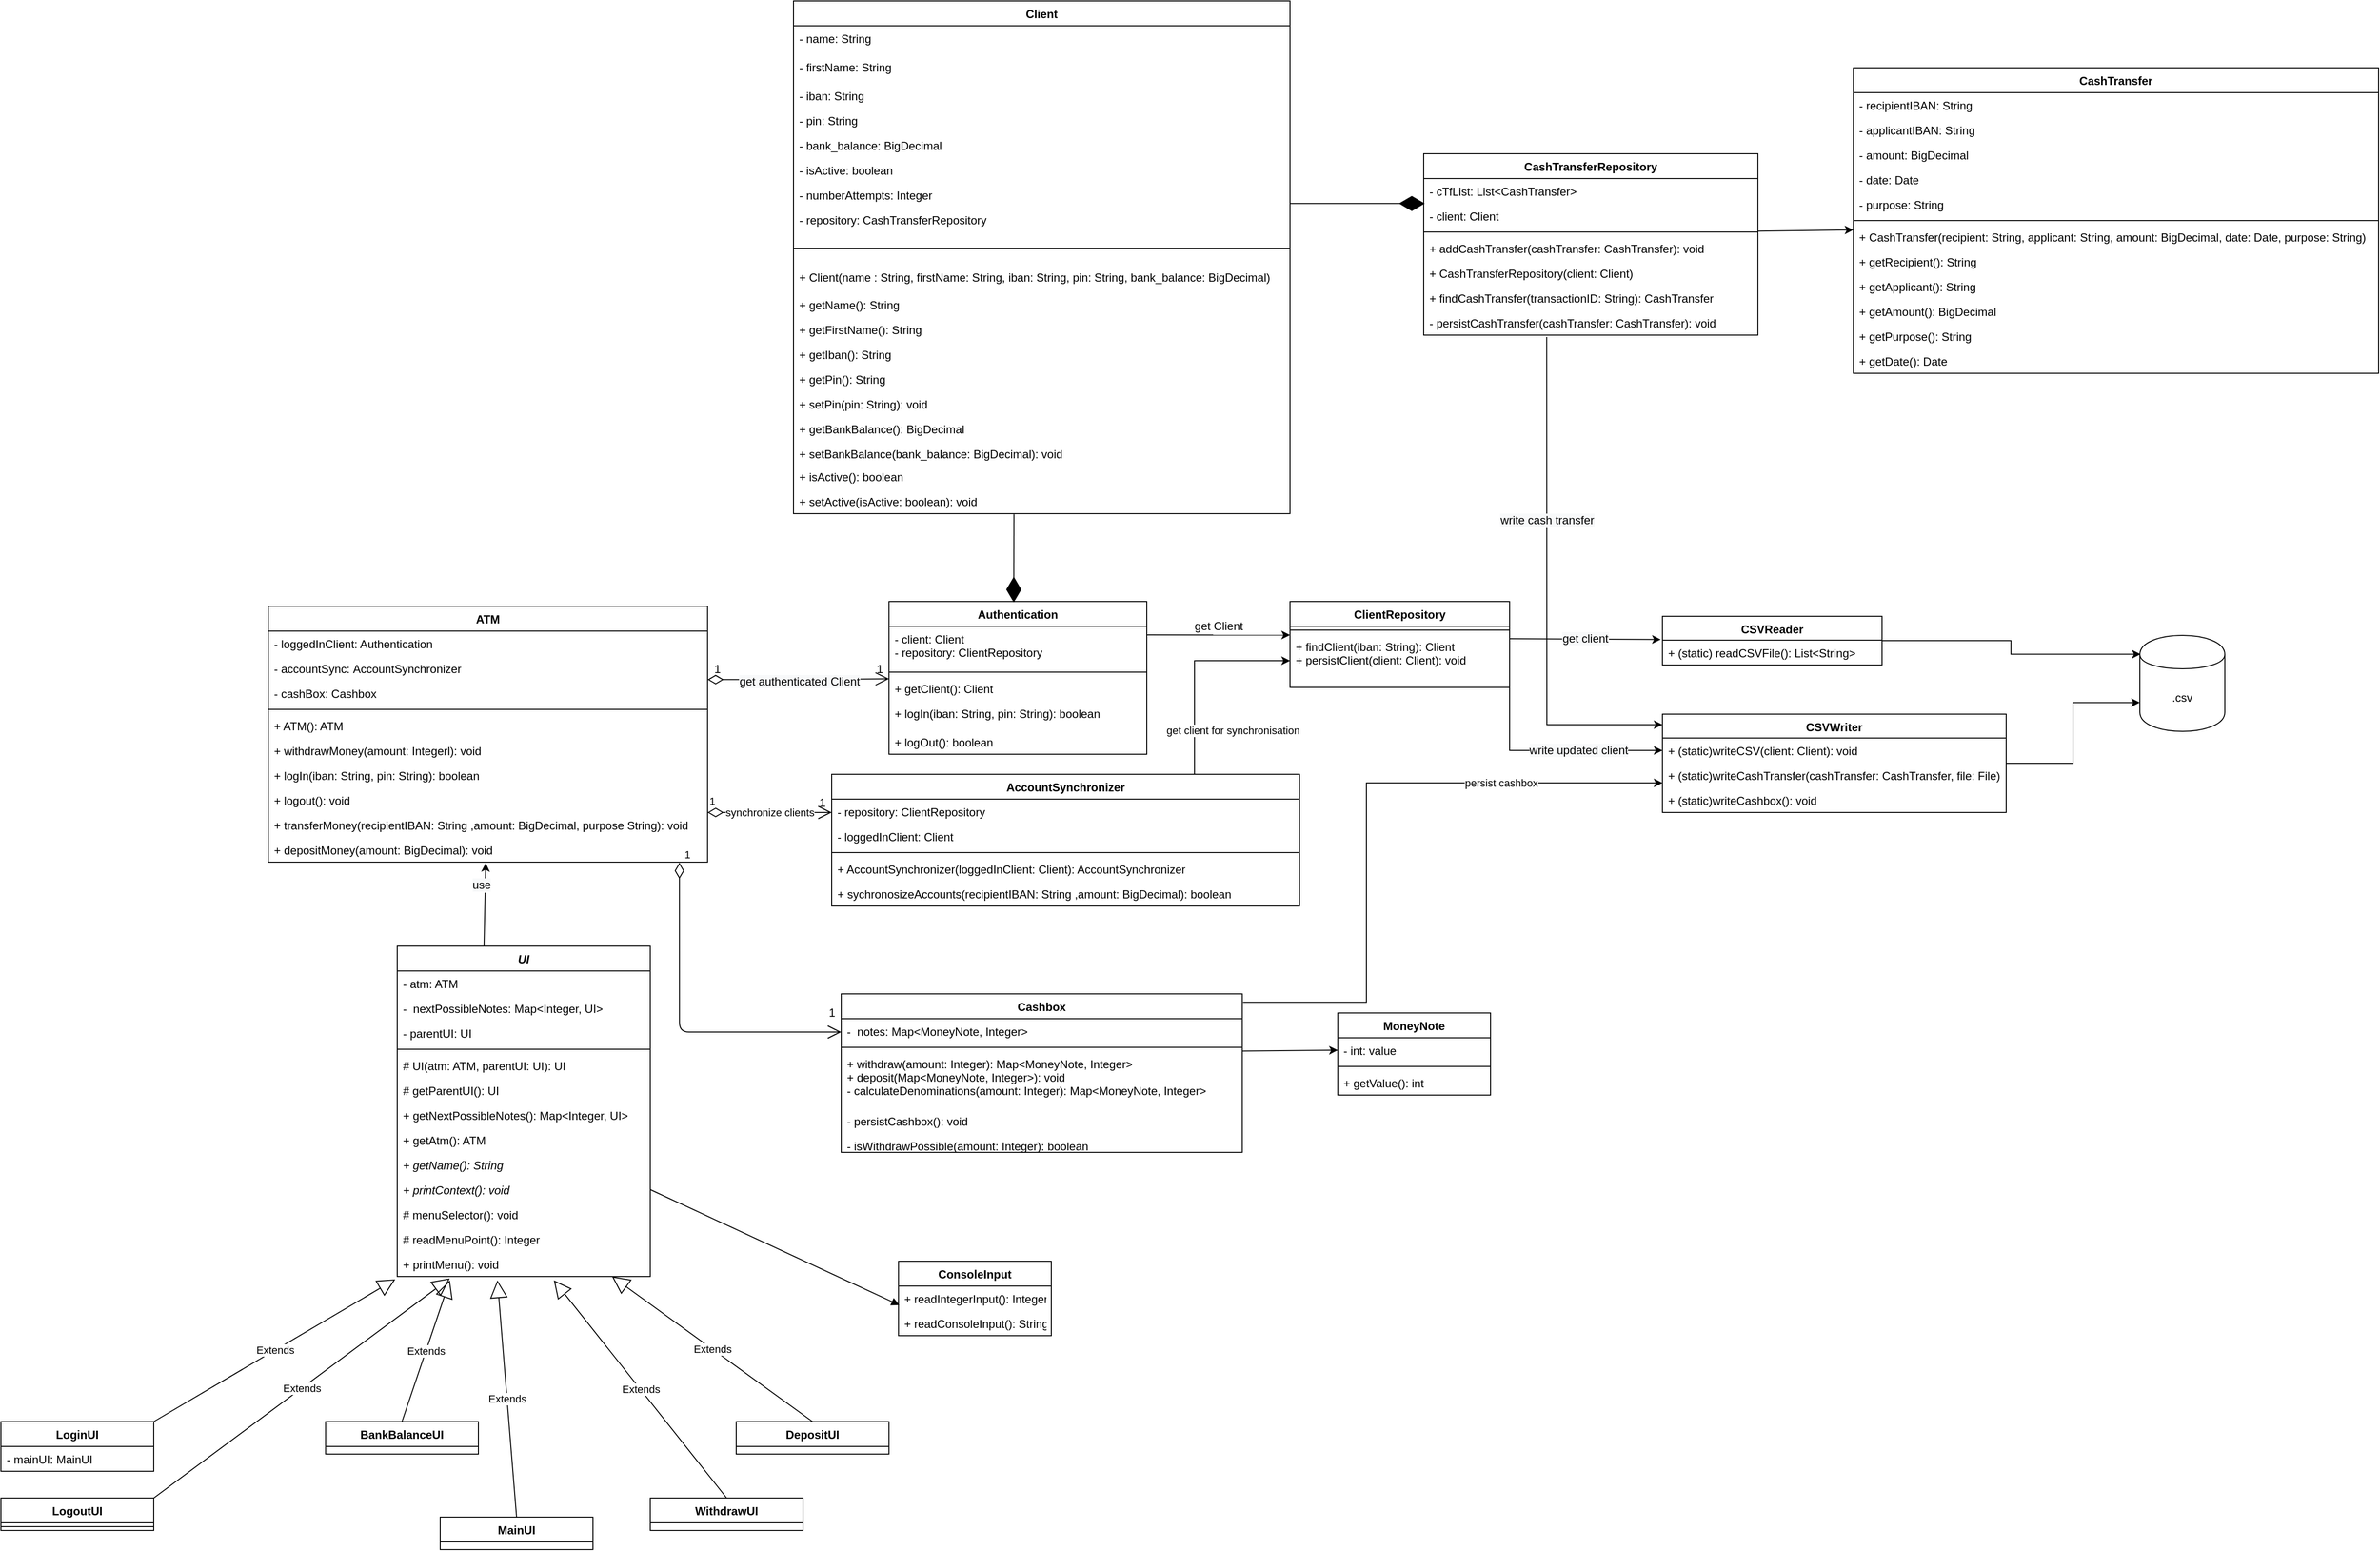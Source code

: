 <mxfile version="13.3.5" type="device"><diagram id="_A4snXSkUU2wSr__F0cb" name="Page-1"><mxGraphModel dx="2013" dy="830" grid="1" gridSize="10" guides="1" tooltips="1" connect="1" arrows="1" fold="1" page="1" pageScale="1" pageWidth="827" pageHeight="1169" math="0" shadow="0"><root><mxCell id="0"/><mxCell id="1" parent="0"/><mxCell id="7Y9ToGgfxvhM3OVeERas-5" value="Client" style="swimlane;fontStyle=1;align=center;verticalAlign=top;childLayout=stackLayout;horizontal=1;startSize=26;horizontalStack=0;resizeParent=1;resizeParentMax=0;resizeLast=0;collapsible=1;marginBottom=0;" parent="1" vertex="1"><mxGeometry x="90" y="10" width="520" height="537" as="geometry"><mxRectangle x="40" y="60" width="70" height="26" as="alternateBounds"/></mxGeometry></mxCell><mxCell id="7Y9ToGgfxvhM3OVeERas-10" value="- name: String" style="text;strokeColor=none;fillColor=none;align=left;verticalAlign=top;spacingLeft=4;spacingRight=4;overflow=hidden;rotatable=0;points=[[0,0.5],[1,0.5]];portConstraint=eastwest;" parent="7Y9ToGgfxvhM3OVeERas-5" vertex="1"><mxGeometry y="26" width="520" height="30" as="geometry"/></mxCell><mxCell id="7Y9ToGgfxvhM3OVeERas-6" value="- firstName: String" style="text;strokeColor=none;fillColor=none;align=left;verticalAlign=top;spacingLeft=4;spacingRight=4;overflow=hidden;rotatable=0;points=[[0,0.5],[1,0.5]];portConstraint=eastwest;" parent="7Y9ToGgfxvhM3OVeERas-5" vertex="1"><mxGeometry y="56" width="520" height="30" as="geometry"/></mxCell><mxCell id="7Y9ToGgfxvhM3OVeERas-16" value="- iban: String" style="text;strokeColor=none;fillColor=none;align=left;verticalAlign=top;spacingLeft=4;spacingRight=4;overflow=hidden;rotatable=0;points=[[0,0.5],[1,0.5]];portConstraint=eastwest;" parent="7Y9ToGgfxvhM3OVeERas-5" vertex="1"><mxGeometry y="86" width="520" height="26" as="geometry"/></mxCell><mxCell id="7Y9ToGgfxvhM3OVeERas-17" value="- pin: String" style="text;strokeColor=none;fillColor=none;align=left;verticalAlign=top;spacingLeft=4;spacingRight=4;overflow=hidden;rotatable=0;points=[[0,0.5],[1,0.5]];portConstraint=eastwest;" parent="7Y9ToGgfxvhM3OVeERas-5" vertex="1"><mxGeometry y="112" width="520" height="26" as="geometry"/></mxCell><mxCell id="7Y9ToGgfxvhM3OVeERas-18" value="- bank_balance: BigDecimal&#10;" style="text;strokeColor=none;fillColor=none;align=left;verticalAlign=top;spacingLeft=4;spacingRight=4;overflow=hidden;rotatable=0;points=[[0,0.5],[1,0.5]];portConstraint=eastwest;" parent="7Y9ToGgfxvhM3OVeERas-5" vertex="1"><mxGeometry y="138" width="520" height="26" as="geometry"/></mxCell><mxCell id="8s-65DUfK8qfeiLBdL2T-2" value="- isActive: boolean" style="text;strokeColor=none;fillColor=none;align=left;verticalAlign=top;spacingLeft=4;spacingRight=4;overflow=hidden;rotatable=0;points=[[0,0.5],[1,0.5]];portConstraint=eastwest;" parent="7Y9ToGgfxvhM3OVeERas-5" vertex="1"><mxGeometry y="164" width="520" height="26" as="geometry"/></mxCell><mxCell id="8s-65DUfK8qfeiLBdL2T-3" value="- numberAttempts: Integer" style="text;strokeColor=none;fillColor=none;align=left;verticalAlign=top;spacingLeft=4;spacingRight=4;overflow=hidden;rotatable=0;points=[[0,0.5],[1,0.5]];portConstraint=eastwest;" parent="7Y9ToGgfxvhM3OVeERas-5" vertex="1"><mxGeometry y="190" width="520" height="26" as="geometry"/></mxCell><mxCell id="QKzNBNlO8cfzL3cA7BVs-89" value="- repository: CashTransferRepository " style="text;strokeColor=none;fillColor=none;align=left;verticalAlign=top;spacingLeft=4;spacingRight=4;overflow=hidden;rotatable=0;points=[[0,0.5],[1,0.5]];portConstraint=eastwest;" parent="7Y9ToGgfxvhM3OVeERas-5" vertex="1"><mxGeometry y="216" width="520" height="26" as="geometry"/></mxCell><mxCell id="7Y9ToGgfxvhM3OVeERas-7" value="" style="line;strokeWidth=1;fillColor=none;align=left;verticalAlign=middle;spacingTop=-1;spacingLeft=3;spacingRight=3;rotatable=0;labelPosition=right;points=[];portConstraint=eastwest;" parent="7Y9ToGgfxvhM3OVeERas-5" vertex="1"><mxGeometry y="242" width="520" height="34" as="geometry"/></mxCell><mxCell id="7Y9ToGgfxvhM3OVeERas-8" value="+ Client(name : String, firstName: String, iban: String, pin: String, bank_balance: BigDecimal)" style="text;strokeColor=none;fillColor=none;align=left;verticalAlign=top;spacingLeft=4;spacingRight=4;overflow=hidden;rotatable=0;points=[[0,0.5],[1,0.5]];portConstraint=eastwest;" parent="7Y9ToGgfxvhM3OVeERas-5" vertex="1"><mxGeometry y="276" width="520" height="29" as="geometry"/></mxCell><mxCell id="7Y9ToGgfxvhM3OVeERas-21" value="+ getName(): String" style="text;strokeColor=none;fillColor=none;align=left;verticalAlign=top;spacingLeft=4;spacingRight=4;overflow=hidden;rotatable=0;points=[[0,0.5],[1,0.5]];portConstraint=eastwest;" parent="7Y9ToGgfxvhM3OVeERas-5" vertex="1"><mxGeometry y="305" width="520" height="26" as="geometry"/></mxCell><mxCell id="7Y9ToGgfxvhM3OVeERas-22" value="+ getFirstName(): String" style="text;strokeColor=none;fillColor=none;align=left;verticalAlign=top;spacingLeft=4;spacingRight=4;overflow=hidden;rotatable=0;points=[[0,0.5],[1,0.5]];portConstraint=eastwest;" parent="7Y9ToGgfxvhM3OVeERas-5" vertex="1"><mxGeometry y="331" width="520" height="26" as="geometry"/></mxCell><mxCell id="7Y9ToGgfxvhM3OVeERas-23" value="+ getIban(): String" style="text;strokeColor=none;fillColor=none;align=left;verticalAlign=top;spacingLeft=4;spacingRight=4;overflow=hidden;rotatable=0;points=[[0,0.5],[1,0.5]];portConstraint=eastwest;" parent="7Y9ToGgfxvhM3OVeERas-5" vertex="1"><mxGeometry y="357" width="520" height="26" as="geometry"/></mxCell><mxCell id="7Y9ToGgfxvhM3OVeERas-24" value="+ getPin(): String&#10;" style="text;strokeColor=none;fillColor=none;align=left;verticalAlign=top;spacingLeft=4;spacingRight=4;overflow=hidden;rotatable=0;points=[[0,0.5],[1,0.5]];portConstraint=eastwest;" parent="7Y9ToGgfxvhM3OVeERas-5" vertex="1"><mxGeometry y="383" width="520" height="26" as="geometry"/></mxCell><mxCell id="7Y9ToGgfxvhM3OVeERas-25" value="+ setPin(pin: String): void " style="text;strokeColor=none;fillColor=none;align=left;verticalAlign=top;spacingLeft=4;spacingRight=4;overflow=hidden;rotatable=0;points=[[0,0.5],[1,0.5]];portConstraint=eastwest;" parent="7Y9ToGgfxvhM3OVeERas-5" vertex="1"><mxGeometry y="409" width="520" height="26" as="geometry"/></mxCell><mxCell id="7Y9ToGgfxvhM3OVeERas-26" value="+ getBankBalance(): BigDecimal" style="text;strokeColor=none;fillColor=none;align=left;verticalAlign=top;spacingLeft=4;spacingRight=4;overflow=hidden;rotatable=0;points=[[0,0.5],[1,0.5]];portConstraint=eastwest;" parent="7Y9ToGgfxvhM3OVeERas-5" vertex="1"><mxGeometry y="435" width="520" height="26" as="geometry"/></mxCell><mxCell id="7Y9ToGgfxvhM3OVeERas-27" value="+ setBankBalance(bank_balance: BigDecimal): void" style="text;strokeColor=none;fillColor=none;align=left;verticalAlign=top;spacingLeft=4;spacingRight=4;overflow=hidden;rotatable=0;points=[[0,0.5],[1,0.5]];portConstraint=eastwest;" parent="7Y9ToGgfxvhM3OVeERas-5" vertex="1"><mxGeometry y="461" width="520" height="24" as="geometry"/></mxCell><mxCell id="8s-65DUfK8qfeiLBdL2T-4" value="+ isActive(): boolean" style="text;strokeColor=none;fillColor=none;align=left;verticalAlign=top;spacingLeft=4;spacingRight=4;overflow=hidden;rotatable=0;points=[[0,0.5],[1,0.5]];portConstraint=eastwest;" parent="7Y9ToGgfxvhM3OVeERas-5" vertex="1"><mxGeometry y="485" width="520" height="26" as="geometry"/></mxCell><mxCell id="8s-65DUfK8qfeiLBdL2T-5" value="+ setActive(isActive: boolean): void" style="text;strokeColor=none;fillColor=none;align=left;verticalAlign=top;spacingLeft=4;spacingRight=4;overflow=hidden;rotatable=0;points=[[0,0.5],[1,0.5]];portConstraint=eastwest;" parent="7Y9ToGgfxvhM3OVeERas-5" vertex="1"><mxGeometry y="511" width="520" height="26" as="geometry"/></mxCell><mxCell id="wJ3wUYOVIDpgoZ74Ztst-86" value="" style="edgeStyle=orthogonalEdgeStyle;rounded=0;orthogonalLoop=1;jettySize=auto;html=1;entryX=0.009;entryY=0.196;entryDx=0;entryDy=0;entryPerimeter=0;" parent="1" source="7Y9ToGgfxvhM3OVeERas-46" target="wJ3wUYOVIDpgoZ74Ztst-83" edge="1"><mxGeometry relative="1" as="geometry"><mxPoint x="1240" y="664.5" as="targetPoint"/></mxGeometry></mxCell><mxCell id="7Y9ToGgfxvhM3OVeERas-96" style="edgeStyle=none;rounded=0;orthogonalLoop=1;jettySize=auto;html=1;entryX=0;entryY=0.021;entryDx=0;entryDy=0;exitX=1;exitY=0.205;exitDx=0;exitDy=0;exitPerimeter=0;entryPerimeter=0;" parent="1" source="7Y9ToGgfxvhM3OVeERas-62" target="7Y9ToGgfxvhM3OVeERas-110" edge="1"><mxGeometry relative="1" as="geometry"><mxPoint x="610" y="678" as="targetPoint"/></mxGeometry></mxCell><mxCell id="7Y9ToGgfxvhM3OVeERas-98" value="get Client" style="text;html=1;align=center;verticalAlign=middle;resizable=0;points=[];;autosize=1;" parent="1" vertex="1"><mxGeometry x="500" y="654.5" width="70" height="20" as="geometry"/></mxCell><mxCell id="7Y9ToGgfxvhM3OVeERas-111" value="&lt;span style=&quot;font-size: 12px ; background-color: rgb(248 , 249 , 250)&quot;&gt;get client&lt;/span&gt;" style="edgeStyle=none;rounded=0;orthogonalLoop=1;jettySize=auto;html=1;exitX=1;exitY=0.5;exitDx=0;exitDy=0;entryX=-0.01;entryY=-0.16;entryDx=0;entryDy=0;entryPerimeter=0;" parent="1" edge="1"><mxGeometry relative="1" as="geometry"><mxPoint x="840" y="678" as="sourcePoint"/><mxPoint x="998.2" y="678.84" as="targetPoint"/></mxGeometry></mxCell><mxCell id="7Y9ToGgfxvhM3OVeERas-127" style="edgeStyle=none;rounded=0;orthogonalLoop=1;jettySize=auto;html=1;entryX=0.495;entryY=1.038;entryDx=0;entryDy=0;exitX=0.343;exitY=0.003;exitDx=0;exitDy=0;exitPerimeter=0;entryPerimeter=0;" parent="1" source="QKzNBNlO8cfzL3cA7BVs-20" target="7Y9ToGgfxvhM3OVeERas-80" edge="1"><mxGeometry relative="1" as="geometry"><mxPoint x="-190" y="800" as="targetPoint"/><mxPoint x="-180" y="960" as="sourcePoint"/><Array as="points"/></mxGeometry></mxCell><mxCell id="7Y9ToGgfxvhM3OVeERas-168" value="&lt;span style=&quot;background-color: rgb(248 , 249 , 250)&quot;&gt;use&lt;/span&gt;" style="text;html=1;align=center;verticalAlign=middle;resizable=0;points=[];;labelBackgroundColor=#ffffff;" parent="7Y9ToGgfxvhM3OVeERas-127" vertex="1" connectable="0"><mxGeometry x="0.483" y="4" relative="1" as="geometry"><mxPoint as="offset"/></mxGeometry></mxCell><mxCell id="7Y9ToGgfxvhM3OVeERas-144" style="edgeStyle=none;rounded=0;orthogonalLoop=1;jettySize=auto;html=1;exitX=1;exitY=-0.002;exitDx=0;exitDy=0;exitPerimeter=0;entryX=0;entryY=0.5;entryDx=0;entryDy=0;" parent="1" source="7Y9ToGgfxvhM3OVeERas-133" target="7Y9ToGgfxvhM3OVeERas-135" edge="1"><mxGeometry relative="1" as="geometry"><mxPoint x="700" y="1110" as="targetPoint"/></mxGeometry></mxCell><mxCell id="wJ3wUYOVIDpgoZ74Ztst-89" value="" style="edgeStyle=orthogonalEdgeStyle;rounded=0;orthogonalLoop=1;jettySize=auto;html=1;entryX=0;entryY=0.7;entryDx=0;entryDy=0;" parent="1" source="wJ3wUYOVIDpgoZ74Ztst-18" target="wJ3wUYOVIDpgoZ74Ztst-83" edge="1"><mxGeometry relative="1" as="geometry"><mxPoint x="1240" y="750.5" as="targetPoint"/></mxGeometry></mxCell><mxCell id="wJ3wUYOVIDpgoZ74Ztst-28" style="edgeStyle=orthogonalEdgeStyle;rounded=0;orthogonalLoop=1;jettySize=auto;html=1;exitX=1;exitY=0.5;exitDx=0;exitDy=0;entryX=0;entryY=0.5;entryDx=0;entryDy=0;" parent="1" source="7Y9ToGgfxvhM3OVeERas-110" target="wJ3wUYOVIDpgoZ74Ztst-19" edge="1"><mxGeometry relative="1" as="geometry"><Array as="points"><mxPoint x="840" y="795"/></Array><mxPoint x="990" y="569" as="targetPoint"/></mxGeometry></mxCell><mxCell id="QKzNBNlO8cfzL3cA7BVs-102" value="&lt;span style=&quot;font-size: 12px ; background-color: rgb(248 , 249 , 250)&quot;&gt;write updated client&lt;/span&gt;" style="edgeLabel;html=1;align=center;verticalAlign=middle;resizable=0;points=[];" parent="wJ3wUYOVIDpgoZ74Ztst-28" vertex="1" connectable="0"><mxGeometry x="0.128" y="2" relative="1" as="geometry"><mxPoint x="22" y="2" as="offset"/></mxGeometry></mxCell><mxCell id="wJ3wUYOVIDpgoZ74Ztst-83" value=".csv" style="shape=cylinder;whiteSpace=wrap;html=1;boundedLbl=1;backgroundOutline=1;" parent="1" vertex="1"><mxGeometry x="1500" y="674.5" width="89" height="100.5" as="geometry"/></mxCell><mxCell id="QKzNBNlO8cfzL3cA7BVs-40" value="Extends" style="endArrow=block;endSize=16;endFill=0;html=1;exitX=1;exitY=0;exitDx=0;exitDy=0;entryX=-0.008;entryY=1.115;entryDx=0;entryDy=0;entryPerimeter=0;" parent="1" source="QKzNBNlO8cfzL3cA7BVs-36" target="QKzNBNlO8cfzL3cA7BVs-33" edge="1"><mxGeometry width="160" relative="1" as="geometry"><mxPoint x="-560" y="1488" as="sourcePoint"/><mxPoint x="-300" y="1348" as="targetPoint"/><Array as="points"/></mxGeometry></mxCell><mxCell id="QKzNBNlO8cfzL3cA7BVs-46" value="Extends" style="endArrow=block;endSize=16;endFill=0;html=1;exitX=0.5;exitY=0;exitDx=0;exitDy=0;entryX=0.208;entryY=1.154;entryDx=0;entryDy=0;entryPerimeter=0;" parent="1" source="QKzNBNlO8cfzL3cA7BVs-41" target="QKzNBNlO8cfzL3cA7BVs-33" edge="1"><mxGeometry width="160" relative="1" as="geometry"><mxPoint x="-280" y="1428" as="sourcePoint"/><mxPoint x="-120" y="1428" as="targetPoint"/></mxGeometry></mxCell><mxCell id="QKzNBNlO8cfzL3cA7BVs-52" value="Extends" style="endArrow=block;endSize=16;endFill=0;html=1;exitX=0.5;exitY=0;exitDx=0;exitDy=0;entryX=0.208;entryY=1.154;entryDx=0;entryDy=0;entryPerimeter=0;" parent="1" source="QKzNBNlO8cfzL3cA7BVs-47" edge="1"><mxGeometry width="160" relative="1" as="geometry"><mxPoint x="-180.12" y="1494" as="sourcePoint"/><mxPoint x="-100.0" y="1346.004" as="targetPoint"/></mxGeometry></mxCell><mxCell id="QKzNBNlO8cfzL3cA7BVs-58" value="Extends" style="endArrow=block;endSize=16;endFill=0;html=1;exitX=1;exitY=0;exitDx=0;exitDy=0;" parent="1" source="QKzNBNlO8cfzL3cA7BVs-53" edge="1"><mxGeometry width="160" relative="1" as="geometry"><mxPoint x="-300" y="1518" as="sourcePoint"/><mxPoint x="-270" y="1348" as="targetPoint"/></mxGeometry></mxCell><mxCell id="QKzNBNlO8cfzL3cA7BVs-64" value="Extends" style="endArrow=block;endSize=16;endFill=0;html=1;exitX=0.5;exitY=0;exitDx=0;exitDy=0;entryX=0.396;entryY=1.154;entryDx=0;entryDy=0;entryPerimeter=0;" parent="1" source="QKzNBNlO8cfzL3cA7BVs-59" target="QKzNBNlO8cfzL3cA7BVs-33" edge="1"><mxGeometry width="160" relative="1" as="geometry"><mxPoint x="-570" y="1588" as="sourcePoint"/><mxPoint x="-260" y="1358" as="targetPoint"/></mxGeometry></mxCell><mxCell id="QKzNBNlO8cfzL3cA7BVs-69" value="Extends" style="endArrow=block;endSize=16;endFill=0;html=1;exitX=0.5;exitY=0;exitDx=0;exitDy=0;entryX=0.619;entryY=1.154;entryDx=0;entryDy=0;entryPerimeter=0;" parent="1" source="QKzNBNlO8cfzL3cA7BVs-65" target="QKzNBNlO8cfzL3cA7BVs-33" edge="1"><mxGeometry width="160" relative="1" as="geometry"><mxPoint x="-330" y="1688" as="sourcePoint"/><mxPoint x="-20" y="1458" as="targetPoint"/></mxGeometry></mxCell><mxCell id="QKzNBNlO8cfzL3cA7BVs-72" value="" style="html=1;verticalAlign=bottom;endArrow=block;entryX=0.006;entryY=0.769;entryDx=0;entryDy=0;entryPerimeter=0;exitX=1;exitY=0.5;exitDx=0;exitDy=0;" parent="1" source="QKzNBNlO8cfzL3cA7BVs-30" target="mzvoMDMRzT13rQ37j3bu-1" edge="1"><mxGeometry width="80" relative="1" as="geometry"><mxPoint x="-20" y="1097" as="sourcePoint"/><mxPoint x="20" y="888" as="targetPoint"/></mxGeometry></mxCell><mxCell id="B2fTUH0fFbpoae_9xY8o-1" value="CashTransferRepository" style="swimlane;fontStyle=1;align=center;verticalAlign=top;childLayout=stackLayout;horizontal=1;startSize=26;horizontalStack=0;resizeParent=1;resizeParentMax=0;resizeLast=0;collapsible=1;marginBottom=0;" parent="1" vertex="1"><mxGeometry x="750" y="170" width="350" height="190" as="geometry"/></mxCell><mxCell id="facS57xszCoTPMsIu9Lm-7" value="- cTfList: List&lt;CashTransfer&gt; " style="text;strokeColor=none;fillColor=none;align=left;verticalAlign=top;spacingLeft=4;spacingRight=4;overflow=hidden;rotatable=0;points=[[0,0.5],[1,0.5]];portConstraint=eastwest;" parent="B2fTUH0fFbpoae_9xY8o-1" vertex="1"><mxGeometry y="26" width="350" height="26" as="geometry"/></mxCell><mxCell id="B2fTUH0fFbpoae_9xY8o-10" value="- client: Client" style="text;strokeColor=none;fillColor=none;align=left;verticalAlign=top;spacingLeft=4;spacingRight=4;overflow=hidden;rotatable=0;points=[[0,0.5],[1,0.5]];portConstraint=eastwest;" parent="B2fTUH0fFbpoae_9xY8o-1" vertex="1"><mxGeometry y="52" width="350" height="26" as="geometry"/></mxCell><mxCell id="B2fTUH0fFbpoae_9xY8o-3" value="" style="line;strokeWidth=1;fillColor=none;align=left;verticalAlign=middle;spacingTop=-1;spacingLeft=3;spacingRight=3;rotatable=0;labelPosition=right;points=[];portConstraint=eastwest;" parent="B2fTUH0fFbpoae_9xY8o-1" vertex="1"><mxGeometry y="78" width="350" height="8" as="geometry"/></mxCell><mxCell id="kQGJ65rcinNbFznif6PV-1" value="+ addCashTransfer(cashTransfer: CashTransfer): void" style="text;strokeColor=none;fillColor=none;align=left;verticalAlign=top;spacingLeft=4;spacingRight=4;overflow=hidden;rotatable=0;points=[[0,0.5],[1,0.5]];portConstraint=eastwest;" vertex="1" parent="B2fTUH0fFbpoae_9xY8o-1"><mxGeometry y="86" width="350" height="26" as="geometry"/></mxCell><mxCell id="B2fTUH0fFbpoae_9xY8o-11" value="+ CashTransferRepository(client: Client)" style="text;strokeColor=none;fillColor=none;align=left;verticalAlign=top;spacingLeft=4;spacingRight=4;overflow=hidden;rotatable=0;points=[[0,0.5],[1,0.5]];portConstraint=eastwest;" parent="B2fTUH0fFbpoae_9xY8o-1" vertex="1"><mxGeometry y="112" width="350" height="26" as="geometry"/></mxCell><mxCell id="B2fTUH0fFbpoae_9xY8o-5" value="+ findCashTransfer(transactionID: String): CashTransfer" style="text;strokeColor=none;fillColor=none;align=left;verticalAlign=top;spacingLeft=4;spacingRight=4;overflow=hidden;rotatable=0;points=[[0,0.5],[1,0.5]];portConstraint=eastwest;" parent="B2fTUH0fFbpoae_9xY8o-1" vertex="1"><mxGeometry y="138" width="350" height="26" as="geometry"/></mxCell><mxCell id="B2fTUH0fFbpoae_9xY8o-4" value="- persistCashTransfer(cashTransfer: CashTransfer): void" style="text;strokeColor=none;fillColor=none;align=left;verticalAlign=top;spacingLeft=4;spacingRight=4;overflow=hidden;rotatable=0;points=[[0,0.5],[1,0.5]];portConstraint=eastwest;" parent="B2fTUH0fFbpoae_9xY8o-1" vertex="1"><mxGeometry y="164" width="350" height="26" as="geometry"/></mxCell><mxCell id="QKzNBNlO8cfzL3cA7BVs-74" value="CashTransfer" style="swimlane;fontStyle=1;align=center;verticalAlign=top;childLayout=stackLayout;horizontal=1;startSize=26;horizontalStack=0;resizeParent=1;resizeParentMax=0;resizeLast=0;collapsible=1;marginBottom=0;" parent="1" vertex="1"><mxGeometry x="1200" y="80" width="550" height="320" as="geometry"/></mxCell><mxCell id="QKzNBNlO8cfzL3cA7BVs-75" value="- recipientIBAN: String" style="text;strokeColor=none;fillColor=none;align=left;verticalAlign=top;spacingLeft=4;spacingRight=4;overflow=hidden;rotatable=0;points=[[0,0.5],[1,0.5]];portConstraint=eastwest;" parent="QKzNBNlO8cfzL3cA7BVs-74" vertex="1"><mxGeometry y="26" width="550" height="26" as="geometry"/></mxCell><mxCell id="QKzNBNlO8cfzL3cA7BVs-78" value="- applicantIBAN: String" style="text;strokeColor=none;fillColor=none;align=left;verticalAlign=top;spacingLeft=4;spacingRight=4;overflow=hidden;rotatable=0;points=[[0,0.5],[1,0.5]];portConstraint=eastwest;" parent="QKzNBNlO8cfzL3cA7BVs-74" vertex="1"><mxGeometry y="52" width="550" height="26" as="geometry"/></mxCell><mxCell id="QKzNBNlO8cfzL3cA7BVs-79" value="- amount: BigDecimal" style="text;strokeColor=none;fillColor=none;align=left;verticalAlign=top;spacingLeft=4;spacingRight=4;overflow=hidden;rotatable=0;points=[[0,0.5],[1,0.5]];portConstraint=eastwest;" parent="QKzNBNlO8cfzL3cA7BVs-74" vertex="1"><mxGeometry y="78" width="550" height="26" as="geometry"/></mxCell><mxCell id="QKzNBNlO8cfzL3cA7BVs-83" value="- date: Date" style="text;strokeColor=none;fillColor=none;align=left;verticalAlign=top;spacingLeft=4;spacingRight=4;overflow=hidden;rotatable=0;points=[[0,0.5],[1,0.5]];portConstraint=eastwest;" parent="QKzNBNlO8cfzL3cA7BVs-74" vertex="1"><mxGeometry y="104" width="550" height="26" as="geometry"/></mxCell><mxCell id="QKzNBNlO8cfzL3cA7BVs-80" value="- purpose: String" style="text;strokeColor=none;fillColor=none;align=left;verticalAlign=top;spacingLeft=4;spacingRight=4;overflow=hidden;rotatable=0;points=[[0,0.5],[1,0.5]];portConstraint=eastwest;" parent="QKzNBNlO8cfzL3cA7BVs-74" vertex="1"><mxGeometry y="130" width="550" height="26" as="geometry"/></mxCell><mxCell id="QKzNBNlO8cfzL3cA7BVs-76" value="" style="line;strokeWidth=1;fillColor=none;align=left;verticalAlign=middle;spacingTop=-1;spacingLeft=3;spacingRight=3;rotatable=0;labelPosition=right;points=[];portConstraint=eastwest;" parent="QKzNBNlO8cfzL3cA7BVs-74" vertex="1"><mxGeometry y="156" width="550" height="8" as="geometry"/></mxCell><mxCell id="QKzNBNlO8cfzL3cA7BVs-88" value="+ CashTransfer(recipient: String, applicant: String, amount: BigDecimal, date: Date, purpose: String)" style="text;strokeColor=none;fillColor=none;align=left;verticalAlign=top;spacingLeft=4;spacingRight=4;overflow=hidden;rotatable=0;points=[[0,0.5],[1,0.5]];portConstraint=eastwest;" parent="QKzNBNlO8cfzL3cA7BVs-74" vertex="1"><mxGeometry y="164" width="550" height="26" as="geometry"/></mxCell><mxCell id="QKzNBNlO8cfzL3cA7BVs-77" value="+ getRecipient(): String&#10;" style="text;strokeColor=none;fillColor=none;align=left;verticalAlign=top;spacingLeft=4;spacingRight=4;overflow=hidden;rotatable=0;points=[[0,0.5],[1,0.5]];portConstraint=eastwest;" parent="QKzNBNlO8cfzL3cA7BVs-74" vertex="1"><mxGeometry y="190" width="550" height="26" as="geometry"/></mxCell><mxCell id="QKzNBNlO8cfzL3cA7BVs-84" value="+ getApplicant(): String" style="text;strokeColor=none;fillColor=none;align=left;verticalAlign=top;spacingLeft=4;spacingRight=4;overflow=hidden;rotatable=0;points=[[0,0.5],[1,0.5]];portConstraint=eastwest;" parent="QKzNBNlO8cfzL3cA7BVs-74" vertex="1"><mxGeometry y="216" width="550" height="26" as="geometry"/></mxCell><mxCell id="QKzNBNlO8cfzL3cA7BVs-85" value="+ getAmount(): BigDecimal" style="text;strokeColor=none;fillColor=none;align=left;verticalAlign=top;spacingLeft=4;spacingRight=4;overflow=hidden;rotatable=0;points=[[0,0.5],[1,0.5]];portConstraint=eastwest;" parent="QKzNBNlO8cfzL3cA7BVs-74" vertex="1"><mxGeometry y="242" width="550" height="26" as="geometry"/></mxCell><mxCell id="QKzNBNlO8cfzL3cA7BVs-86" value="+ getPurpose(): String" style="text;strokeColor=none;fillColor=none;align=left;verticalAlign=top;spacingLeft=4;spacingRight=4;overflow=hidden;rotatable=0;points=[[0,0.5],[1,0.5]];portConstraint=eastwest;" parent="QKzNBNlO8cfzL3cA7BVs-74" vertex="1"><mxGeometry y="268" width="550" height="26" as="geometry"/></mxCell><mxCell id="QKzNBNlO8cfzL3cA7BVs-87" value="+ getDate(): Date" style="text;strokeColor=none;fillColor=none;align=left;verticalAlign=top;spacingLeft=4;spacingRight=4;overflow=hidden;rotatable=0;points=[[0,0.5],[1,0.5]];portConstraint=eastwest;" parent="QKzNBNlO8cfzL3cA7BVs-74" vertex="1"><mxGeometry y="294" width="550" height="26" as="geometry"/></mxCell><mxCell id="7Y9ToGgfxvhM3OVeERas-61" value="Authentication" style="swimlane;fontStyle=1;align=center;verticalAlign=top;childLayout=stackLayout;horizontal=1;startSize=26;horizontalStack=0;resizeParent=1;resizeParentMax=0;resizeLast=0;collapsible=1;marginBottom=0;" parent="1" vertex="1"><mxGeometry x="190" y="639" width="270" height="160" as="geometry"/></mxCell><mxCell id="7Y9ToGgfxvhM3OVeERas-62" value="- client: Client&#10;- repository: ClientRepository&#10;" style="text;strokeColor=none;fillColor=none;align=left;verticalAlign=top;spacingLeft=4;spacingRight=4;overflow=hidden;rotatable=0;points=[[0,0.5],[1,0.5]];portConstraint=eastwest;" parent="7Y9ToGgfxvhM3OVeERas-61" vertex="1"><mxGeometry y="26" width="270" height="44" as="geometry"/></mxCell><mxCell id="7Y9ToGgfxvhM3OVeERas-63" value="" style="line;strokeWidth=1;fillColor=none;align=left;verticalAlign=middle;spacingTop=-1;spacingLeft=3;spacingRight=3;rotatable=0;labelPosition=right;points=[];portConstraint=eastwest;" parent="7Y9ToGgfxvhM3OVeERas-61" vertex="1"><mxGeometry y="70" width="270" height="8" as="geometry"/></mxCell><mxCell id="dUxrAURm9j9HjW7Hgp7R-12" value="+ getClient(): Client" style="text;strokeColor=none;fillColor=none;align=left;verticalAlign=top;spacingLeft=4;spacingRight=4;overflow=hidden;rotatable=0;points=[[0,0.5],[1,0.5]];portConstraint=eastwest;" parent="7Y9ToGgfxvhM3OVeERas-61" vertex="1"><mxGeometry y="78" width="270" height="26" as="geometry"/></mxCell><mxCell id="7Y9ToGgfxvhM3OVeERas-64" value="+ logIn(iban: String, pin: String): boolean" style="text;strokeColor=none;fillColor=none;align=left;verticalAlign=top;spacingLeft=4;spacingRight=4;overflow=hidden;rotatable=0;points=[[0,0.5],[1,0.5]];portConstraint=eastwest;" parent="7Y9ToGgfxvhM3OVeERas-61" vertex="1"><mxGeometry y="104" width="270" height="30" as="geometry"/></mxCell><mxCell id="7Y9ToGgfxvhM3OVeERas-65" value="+ logOut(): boolean" style="text;strokeColor=none;fillColor=none;align=left;verticalAlign=top;spacingLeft=4;spacingRight=4;overflow=hidden;rotatable=0;points=[[0,0.5],[1,0.5]];portConstraint=eastwest;" parent="7Y9ToGgfxvhM3OVeERas-61" vertex="1"><mxGeometry y="134" width="270" height="26" as="geometry"/></mxCell><mxCell id="7Y9ToGgfxvhM3OVeERas-107" value="ClientRepository" style="swimlane;fontStyle=1;align=center;verticalAlign=top;childLayout=stackLayout;horizontal=1;startSize=26;horizontalStack=0;resizeParent=1;resizeParentMax=0;resizeLast=0;collapsible=1;marginBottom=0;" parent="1" vertex="1"><mxGeometry x="610" y="639" width="230" height="90" as="geometry"/></mxCell><mxCell id="7Y9ToGgfxvhM3OVeERas-109" value="" style="line;strokeWidth=1;fillColor=none;align=left;verticalAlign=middle;spacingTop=-1;spacingLeft=3;spacingRight=3;rotatable=0;labelPosition=right;points=[];portConstraint=eastwest;" parent="7Y9ToGgfxvhM3OVeERas-107" vertex="1"><mxGeometry y="26" width="230" height="8" as="geometry"/></mxCell><mxCell id="7Y9ToGgfxvhM3OVeERas-110" value="+ findClient(iban: String): Client&#10;+ persistClient(client: Client): void" style="text;strokeColor=none;fillColor=none;align=left;verticalAlign=top;spacingLeft=4;spacingRight=4;overflow=hidden;rotatable=0;points=[[0,0.5],[1,0.5]];portConstraint=eastwest;" parent="7Y9ToGgfxvhM3OVeERas-107" vertex="1"><mxGeometry y="34" width="230" height="56" as="geometry"/></mxCell><mxCell id="7Y9ToGgfxvhM3OVeERas-74" value="ATM" style="swimlane;fontStyle=1;align=center;verticalAlign=top;childLayout=stackLayout;horizontal=1;startSize=26;horizontalStack=0;resizeParent=1;resizeParentMax=0;resizeLast=0;collapsible=1;marginBottom=0;" parent="1" vertex="1"><mxGeometry x="-460" y="644" width="460" height="268" as="geometry"/></mxCell><mxCell id="7Y9ToGgfxvhM3OVeERas-75" value="- loggedInClient: Authentication" style="text;strokeColor=none;fillColor=none;align=left;verticalAlign=top;spacingLeft=4;spacingRight=4;overflow=hidden;rotatable=0;points=[[0,0.5],[1,0.5]];portConstraint=eastwest;" parent="7Y9ToGgfxvhM3OVeERas-74" vertex="1"><mxGeometry y="26" width="460" height="26" as="geometry"/></mxCell><mxCell id="dUxrAURm9j9HjW7Hgp7R-11" value="- accountSync: AccountSynchronizer" style="text;strokeColor=none;fillColor=none;align=left;verticalAlign=top;spacingLeft=4;spacingRight=4;overflow=hidden;rotatable=0;points=[[0,0.5],[1,0.5]];portConstraint=eastwest;" parent="7Y9ToGgfxvhM3OVeERas-74" vertex="1"><mxGeometry y="52" width="460" height="26" as="geometry"/></mxCell><mxCell id="7Y9ToGgfxvhM3OVeERas-145" value="- cashBox: Cashbox" style="text;strokeColor=none;fillColor=none;align=left;verticalAlign=top;spacingLeft=4;spacingRight=4;overflow=hidden;rotatable=0;points=[[0,0.5],[1,0.5]];portConstraint=eastwest;" parent="7Y9ToGgfxvhM3OVeERas-74" vertex="1"><mxGeometry y="78" width="460" height="26" as="geometry"/></mxCell><mxCell id="7Y9ToGgfxvhM3OVeERas-76" value="" style="line;strokeWidth=1;fillColor=none;align=left;verticalAlign=middle;spacingTop=-1;spacingLeft=3;spacingRight=3;rotatable=0;labelPosition=right;points=[];portConstraint=eastwest;" parent="7Y9ToGgfxvhM3OVeERas-74" vertex="1"><mxGeometry y="104" width="460" height="8" as="geometry"/></mxCell><mxCell id="dUxrAURm9j9HjW7Hgp7R-18" value="+ ATM(): ATM" style="text;strokeColor=none;fillColor=none;align=left;verticalAlign=top;spacingLeft=4;spacingRight=4;overflow=hidden;rotatable=0;points=[[0,0.5],[1,0.5]];portConstraint=eastwest;" parent="7Y9ToGgfxvhM3OVeERas-74" vertex="1"><mxGeometry y="112" width="460" height="26" as="geometry"/></mxCell><mxCell id="7Y9ToGgfxvhM3OVeERas-121" value="+ withdrawMoney(amount: Integerl): void&#10;" style="text;strokeColor=none;fillColor=none;align=left;verticalAlign=top;spacingLeft=4;spacingRight=4;overflow=hidden;rotatable=0;points=[[0,0.5],[1,0.5]];portConstraint=eastwest;" parent="7Y9ToGgfxvhM3OVeERas-74" vertex="1"><mxGeometry y="138" width="460" height="26" as="geometry"/></mxCell><mxCell id="DmEjYJdLKZ-OE5gWy6XE-2" value="+ logIn(iban: String, pin: String): boolean" style="text;strokeColor=none;fillColor=none;align=left;verticalAlign=top;spacingLeft=4;spacingRight=4;overflow=hidden;rotatable=0;points=[[0,0.5],[1,0.5]];portConstraint=eastwest;" parent="7Y9ToGgfxvhM3OVeERas-74" vertex="1"><mxGeometry y="164" width="460" height="26" as="geometry"/></mxCell><mxCell id="facS57xszCoTPMsIu9Lm-6" value="+ logout(): void" style="text;strokeColor=none;fillColor=none;align=left;verticalAlign=top;spacingLeft=4;spacingRight=4;overflow=hidden;rotatable=0;points=[[0,0.5],[1,0.5]];portConstraint=eastwest;" parent="7Y9ToGgfxvhM3OVeERas-74" vertex="1"><mxGeometry y="190" width="460" height="26" as="geometry"/></mxCell><mxCell id="7Y9ToGgfxvhM3OVeERas-77" value="+ transferMoney(recipientIBAN: String ,amount: BigDecimal, purpose String): void" style="text;strokeColor=none;fillColor=none;align=left;verticalAlign=top;spacingLeft=4;spacingRight=4;overflow=hidden;rotatable=0;points=[[0,0.5],[1,0.5]];portConstraint=eastwest;" parent="7Y9ToGgfxvhM3OVeERas-74" vertex="1"><mxGeometry y="216" width="460" height="26" as="geometry"/></mxCell><mxCell id="7Y9ToGgfxvhM3OVeERas-80" value="+ depositMoney(amount: BigDecimal): void " style="text;strokeColor=none;fillColor=none;align=left;verticalAlign=top;spacingLeft=4;spacingRight=4;overflow=hidden;rotatable=0;points=[[0,0.5],[1,0.5]];portConstraint=eastwest;" parent="7Y9ToGgfxvhM3OVeERas-74" vertex="1"><mxGeometry y="242" width="460" height="26" as="geometry"/></mxCell><mxCell id="7Y9ToGgfxvhM3OVeERas-46" value="CSVReader&#10;" style="swimlane;fontStyle=1;align=center;verticalAlign=top;childLayout=stackLayout;horizontal=1;startSize=25;horizontalStack=0;resizeParent=1;resizeParentMax=0;resizeLast=0;collapsible=1;marginBottom=0;" parent="1" vertex="1"><mxGeometry x="1000" y="654.5" width="230" height="51" as="geometry"/></mxCell><mxCell id="QKzNBNlO8cfzL3cA7BVs-71" value="+ (static) readCSVFile(): List&lt;String&gt;" style="text;strokeColor=none;fillColor=none;align=left;verticalAlign=top;spacingLeft=4;spacingRight=4;overflow=hidden;rotatable=0;points=[[0,0.5],[1,0.5]];portConstraint=eastwest;" parent="7Y9ToGgfxvhM3OVeERas-46" vertex="1"><mxGeometry y="25" width="230" height="26" as="geometry"/></mxCell><mxCell id="QKzNBNlO8cfzL3cA7BVs-36" value="LoginUI" style="swimlane;fontStyle=1;align=center;verticalAlign=top;childLayout=stackLayout;horizontal=1;startSize=26;horizontalStack=0;resizeParent=1;resizeParentMax=0;resizeLast=0;collapsible=1;marginBottom=0;" parent="1" vertex="1"><mxGeometry x="-740" y="1498" width="160" height="52" as="geometry"/></mxCell><mxCell id="QKzNBNlO8cfzL3cA7BVs-37" value="- mainUI: MainUI" style="text;strokeColor=none;fillColor=none;align=left;verticalAlign=top;spacingLeft=4;spacingRight=4;overflow=hidden;rotatable=0;points=[[0,0.5],[1,0.5]];portConstraint=eastwest;" parent="QKzNBNlO8cfzL3cA7BVs-36" vertex="1"><mxGeometry y="26" width="160" height="26" as="geometry"/></mxCell><mxCell id="QKzNBNlO8cfzL3cA7BVs-41" value="BankBalanceUI" style="swimlane;fontStyle=1;align=center;verticalAlign=top;childLayout=stackLayout;horizontal=1;startSize=26;horizontalStack=0;resizeParent=1;resizeParentMax=0;resizeLast=0;collapsible=1;marginBottom=0;" parent="1" vertex="1"><mxGeometry x="-400" y="1498" width="160" height="34" as="geometry"/></mxCell><mxCell id="7Y9ToGgfxvhM3OVeERas-130" value="Cashbox" style="swimlane;fontStyle=1;align=center;verticalAlign=top;childLayout=stackLayout;horizontal=1;startSize=26;horizontalStack=0;resizeParent=1;resizeParentMax=0;resizeLast=0;collapsible=1;marginBottom=0;" parent="1" vertex="1"><mxGeometry x="140" y="1050" width="420" height="166" as="geometry"/></mxCell><mxCell id="7Y9ToGgfxvhM3OVeERas-131" value="-  notes: Map&lt;MoneyNote, Integer&gt;" style="text;strokeColor=none;fillColor=none;align=left;verticalAlign=top;spacingLeft=4;spacingRight=4;overflow=hidden;rotatable=0;points=[[0,0.5],[1,0.5]];portConstraint=eastwest;" parent="7Y9ToGgfxvhM3OVeERas-130" vertex="1"><mxGeometry y="26" width="420" height="26" as="geometry"/></mxCell><mxCell id="7Y9ToGgfxvhM3OVeERas-132" value="" style="line;strokeWidth=1;fillColor=none;align=left;verticalAlign=middle;spacingTop=-1;spacingLeft=3;spacingRight=3;rotatable=0;labelPosition=right;points=[];portConstraint=eastwest;" parent="7Y9ToGgfxvhM3OVeERas-130" vertex="1"><mxGeometry y="52" width="420" height="8" as="geometry"/></mxCell><mxCell id="7Y9ToGgfxvhM3OVeERas-133" value="+ withdraw(amount: Integer): Map&lt;MoneyNote, Integer&gt;&#10;+ deposit(Map&lt;MoneyNote, Integer&gt;): void&#10;- calculateDenominations(amount: Integer): Map&lt;MoneyNote, Integer&gt;" style="text;strokeColor=none;fillColor=none;align=left;verticalAlign=top;spacingLeft=4;spacingRight=4;overflow=hidden;rotatable=0;points=[[0,0.5],[1,0.5]];portConstraint=eastwest;" parent="7Y9ToGgfxvhM3OVeERas-130" vertex="1"><mxGeometry y="60" width="420" height="60" as="geometry"/></mxCell><mxCell id="dUxrAURm9j9HjW7Hgp7R-17" value="- persistCashbox(): void" style="text;strokeColor=none;fillColor=none;align=left;verticalAlign=top;spacingLeft=4;spacingRight=4;overflow=hidden;rotatable=0;points=[[0,0.5],[1,0.5]];portConstraint=eastwest;" parent="7Y9ToGgfxvhM3OVeERas-130" vertex="1"><mxGeometry y="120" width="420" height="26" as="geometry"/></mxCell><mxCell id="7Y9ToGgfxvhM3OVeERas-163" value="- isWithdrawPossible(amount: Integer): boolean" style="text;strokeColor=none;fillColor=none;align=left;verticalAlign=top;spacingLeft=4;spacingRight=4;overflow=hidden;rotatable=0;points=[[0,0.5],[1,0.5]];portConstraint=eastwest;" parent="7Y9ToGgfxvhM3OVeERas-130" vertex="1"><mxGeometry y="146" width="420" height="20" as="geometry"/></mxCell><mxCell id="QKzNBNlO8cfzL3cA7BVs-53" value="LogoutUI" style="swimlane;fontStyle=1;align=center;verticalAlign=top;childLayout=stackLayout;horizontal=1;startSize=26;horizontalStack=0;resizeParent=1;resizeParentMax=0;resizeLast=0;collapsible=1;marginBottom=0;" parent="1" vertex="1"><mxGeometry x="-740" y="1578" width="160" height="34" as="geometry"/></mxCell><mxCell id="QKzNBNlO8cfzL3cA7BVs-55" value="" style="line;strokeWidth=1;fillColor=none;align=left;verticalAlign=middle;spacingTop=-1;spacingLeft=3;spacingRight=3;rotatable=0;labelPosition=right;points=[];portConstraint=eastwest;" parent="QKzNBNlO8cfzL3cA7BVs-53" vertex="1"><mxGeometry y="26" width="160" height="8" as="geometry"/></mxCell><mxCell id="QKzNBNlO8cfzL3cA7BVs-59" value="MainUI" style="swimlane;fontStyle=1;align=center;verticalAlign=top;childLayout=stackLayout;horizontal=1;startSize=26;horizontalStack=0;resizeParent=1;resizeParentMax=0;resizeLast=0;collapsible=1;marginBottom=0;" parent="1" vertex="1"><mxGeometry x="-280" y="1598" width="160" height="34" as="geometry"/></mxCell><mxCell id="QKzNBNlO8cfzL3cA7BVs-47" value="DepositUI" style="swimlane;fontStyle=1;align=center;verticalAlign=top;childLayout=stackLayout;horizontal=1;startSize=26;horizontalStack=0;resizeParent=1;resizeParentMax=0;resizeLast=0;collapsible=1;marginBottom=0;" parent="1" vertex="1"><mxGeometry x="30" y="1498" width="160" height="34" as="geometry"/></mxCell><mxCell id="QKzNBNlO8cfzL3cA7BVs-65" value="WithdrawUI" style="swimlane;fontStyle=1;align=center;verticalAlign=top;childLayout=stackLayout;horizontal=1;startSize=26;horizontalStack=0;resizeParent=1;resizeParentMax=0;resizeLast=0;collapsible=1;marginBottom=0;" parent="1" vertex="1"><mxGeometry x="-60" y="1578" width="160" height="34" as="geometry"/></mxCell><mxCell id="QKzNBNlO8cfzL3cA7BVs-95" value="" style="endArrow=diamondThin;endFill=1;endSize=24;html=1;exitX=1;exitY=0.853;exitDx=0;exitDy=0;entryX=0.003;entryY=0.007;entryDx=0;entryDy=0;entryPerimeter=0;exitPerimeter=0;" parent="1" source="8s-65DUfK8qfeiLBdL2T-3" target="B2fTUH0fFbpoae_9xY8o-10" edge="1"><mxGeometry width="160" relative="1" as="geometry"><mxPoint x="630" y="370" as="sourcePoint"/><mxPoint x="740" y="213" as="targetPoint"/></mxGeometry></mxCell><mxCell id="wJ3wUYOVIDpgoZ74Ztst-18" value="CSVWriter" style="swimlane;fontStyle=1;align=center;verticalAlign=top;childLayout=stackLayout;horizontal=1;startSize=25;horizontalStack=0;resizeParent=1;resizeParentMax=0;resizeLast=0;collapsible=1;marginBottom=0;" parent="1" vertex="1"><mxGeometry x="1000" y="757" width="360" height="103" as="geometry"/></mxCell><mxCell id="wJ3wUYOVIDpgoZ74Ztst-19" value="+ (static)writeCSV(client: Client): void  " style="text;strokeColor=none;fillColor=none;align=left;verticalAlign=top;spacingLeft=4;spacingRight=4;overflow=hidden;rotatable=0;points=[[0,0.5],[1,0.5]];portConstraint=eastwest;" parent="wJ3wUYOVIDpgoZ74Ztst-18" vertex="1"><mxGeometry y="25" width="360" height="26" as="geometry"/></mxCell><mxCell id="QKzNBNlO8cfzL3cA7BVs-112" value="+ (static)writeCashTransfer(cashTransfer: CashTransfer, file: File)" style="text;strokeColor=none;fillColor=none;align=left;verticalAlign=top;spacingLeft=4;spacingRight=4;overflow=hidden;rotatable=0;points=[[0,0.5],[1,0.5]];portConstraint=eastwest;" parent="wJ3wUYOVIDpgoZ74Ztst-18" vertex="1"><mxGeometry y="51" width="360" height="26" as="geometry"/></mxCell><mxCell id="8s-65DUfK8qfeiLBdL2T-7" value="+ (static)writeCashbox(): void" style="text;strokeColor=none;fillColor=none;align=left;verticalAlign=top;spacingLeft=4;spacingRight=4;overflow=hidden;rotatable=0;points=[[0,0.5],[1,0.5]];portConstraint=eastwest;" parent="wJ3wUYOVIDpgoZ74Ztst-18" vertex="1"><mxGeometry y="77" width="360" height="26" as="geometry"/></mxCell><mxCell id="QKzNBNlO8cfzL3cA7BVs-106" style="edgeStyle=orthogonalEdgeStyle;rounded=0;orthogonalLoop=1;jettySize=auto;html=1;exitX=1.002;exitY=0.053;exitDx=0;exitDy=0;exitPerimeter=0;" parent="1" source="7Y9ToGgfxvhM3OVeERas-130" edge="1"><mxGeometry relative="1" as="geometry"><Array as="points"><mxPoint x="690" y="1059"/><mxPoint x="690" y="829"/></Array><mxPoint x="600" y="973" as="sourcePoint"/><mxPoint x="1000" y="829" as="targetPoint"/></mxGeometry></mxCell><mxCell id="QKzNBNlO8cfzL3cA7BVs-108" value="persist cashbox" style="edgeLabel;html=1;align=center;verticalAlign=middle;resizable=0;points=[];" parent="QKzNBNlO8cfzL3cA7BVs-106" vertex="1" connectable="0"><mxGeometry x="0.493" relative="1" as="geometry"><mxPoint as="offset"/></mxGeometry></mxCell><mxCell id="QKzNBNlO8cfzL3cA7BVs-113" value="&lt;span style=&quot;font-size: 12px ; background-color: rgb(248 , 249 , 250)&quot;&gt;write cash transfer&lt;/span&gt;" style="edgeStyle=none;rounded=0;orthogonalLoop=1;jettySize=auto;html=1;exitX=0.368;exitY=1.076;exitDx=0;exitDy=0;exitPerimeter=0;" parent="1" source="B2fTUH0fFbpoae_9xY8o-4" edge="1"><mxGeometry x="-0.269" relative="1" as="geometry"><mxPoint x="879" y="310" as="sourcePoint"/><mxPoint x="1000" y="768" as="targetPoint"/><Array as="points"><mxPoint x="879" y="768"/></Array><mxPoint as="offset"/></mxGeometry></mxCell><mxCell id="QKzNBNlO8cfzL3cA7BVs-20" value="UI" style="swimlane;fontStyle=3;align=center;verticalAlign=top;childLayout=stackLayout;horizontal=1;startSize=26;horizontalStack=0;resizeParent=1;resizeParentMax=0;resizeLast=0;collapsible=1;marginBottom=0;" parent="1" vertex="1"><mxGeometry x="-325" y="1000" width="265" height="346" as="geometry"/></mxCell><mxCell id="QKzNBNlO8cfzL3cA7BVs-21" value="- atm: ATM" style="text;strokeColor=none;fillColor=none;align=left;verticalAlign=top;spacingLeft=4;spacingRight=4;overflow=hidden;rotatable=0;points=[[0,0.5],[1,0.5]];portConstraint=eastwest;" parent="QKzNBNlO8cfzL3cA7BVs-20" vertex="1"><mxGeometry y="26" width="265" height="26" as="geometry"/></mxCell><mxCell id="QKzNBNlO8cfzL3cA7BVs-22" value="-  nextPossibleNotes: Map&lt;Integer, UI&gt;" style="text;strokeColor=none;fillColor=none;align=left;verticalAlign=top;spacingLeft=4;spacingRight=4;overflow=hidden;rotatable=0;points=[[0,0.5],[1,0.5]];portConstraint=eastwest;" parent="QKzNBNlO8cfzL3cA7BVs-20" vertex="1"><mxGeometry y="52" width="265" height="26" as="geometry"/></mxCell><mxCell id="QKzNBNlO8cfzL3cA7BVs-23" value="- parentUI: UI" style="text;strokeColor=none;fillColor=none;align=left;verticalAlign=top;spacingLeft=4;spacingRight=4;overflow=hidden;rotatable=0;points=[[0,0.5],[1,0.5]];portConstraint=eastwest;" parent="QKzNBNlO8cfzL3cA7BVs-20" vertex="1"><mxGeometry y="78" width="265" height="26" as="geometry"/></mxCell><mxCell id="QKzNBNlO8cfzL3cA7BVs-24" value="" style="line;strokeWidth=1;fillColor=none;align=left;verticalAlign=middle;spacingTop=-1;spacingLeft=3;spacingRight=3;rotatable=0;labelPosition=right;points=[];portConstraint=eastwest;" parent="QKzNBNlO8cfzL3cA7BVs-20" vertex="1"><mxGeometry y="104" width="265" height="8" as="geometry"/></mxCell><mxCell id="QKzNBNlO8cfzL3cA7BVs-25" value="# UI(atm: ATM, parentUI: UI): UI" style="text;strokeColor=none;fillColor=none;align=left;verticalAlign=top;spacingLeft=4;spacingRight=4;overflow=hidden;rotatable=0;points=[[0,0.5],[1,0.5]];portConstraint=eastwest;" parent="QKzNBNlO8cfzL3cA7BVs-20" vertex="1"><mxGeometry y="112" width="265" height="26" as="geometry"/></mxCell><mxCell id="QKzNBNlO8cfzL3cA7BVs-26" value="# getParentUI(): UI" style="text;strokeColor=none;fillColor=none;align=left;verticalAlign=top;spacingLeft=4;spacingRight=4;overflow=hidden;rotatable=0;points=[[0,0.5],[1,0.5]];portConstraint=eastwest;" parent="QKzNBNlO8cfzL3cA7BVs-20" vertex="1"><mxGeometry y="138" width="265" height="26" as="geometry"/></mxCell><mxCell id="QKzNBNlO8cfzL3cA7BVs-27" value="+ getNextPossibleNotes(): Map&lt;Integer, UI&gt;" style="text;strokeColor=none;fillColor=none;align=left;verticalAlign=top;spacingLeft=4;spacingRight=4;overflow=hidden;rotatable=0;points=[[0,0.5],[1,0.5]];portConstraint=eastwest;" parent="QKzNBNlO8cfzL3cA7BVs-20" vertex="1"><mxGeometry y="164" width="265" height="26" as="geometry"/></mxCell><mxCell id="QKzNBNlO8cfzL3cA7BVs-28" value="+ getAtm(): ATM" style="text;strokeColor=none;fillColor=none;align=left;verticalAlign=top;spacingLeft=4;spacingRight=4;overflow=hidden;rotatable=0;points=[[0,0.5],[1,0.5]];portConstraint=eastwest;" parent="QKzNBNlO8cfzL3cA7BVs-20" vertex="1"><mxGeometry y="190" width="265" height="26" as="geometry"/></mxCell><mxCell id="QKzNBNlO8cfzL3cA7BVs-29" value="+ getName(): String" style="text;strokeColor=none;fillColor=none;align=left;verticalAlign=top;spacingLeft=4;spacingRight=4;overflow=hidden;rotatable=0;points=[[0,0.5],[1,0.5]];portConstraint=eastwest;fontStyle=2" parent="QKzNBNlO8cfzL3cA7BVs-20" vertex="1"><mxGeometry y="216" width="265" height="26" as="geometry"/></mxCell><mxCell id="QKzNBNlO8cfzL3cA7BVs-30" value="+ printContext(): void" style="text;strokeColor=none;fillColor=none;align=left;verticalAlign=top;spacingLeft=4;spacingRight=4;overflow=hidden;rotatable=0;points=[[0,0.5],[1,0.5]];portConstraint=eastwest;fontStyle=2" parent="QKzNBNlO8cfzL3cA7BVs-20" vertex="1"><mxGeometry y="242" width="265" height="26" as="geometry"/></mxCell><mxCell id="QKzNBNlO8cfzL3cA7BVs-31" value="# menuSelector(): void" style="text;strokeColor=none;fillColor=none;align=left;verticalAlign=top;spacingLeft=4;spacingRight=4;overflow=hidden;rotatable=0;points=[[0,0.5],[1,0.5]];portConstraint=eastwest;" parent="QKzNBNlO8cfzL3cA7BVs-20" vertex="1"><mxGeometry y="268" width="265" height="26" as="geometry"/></mxCell><mxCell id="QKzNBNlO8cfzL3cA7BVs-32" value="# readMenuPoint(): Integer" style="text;strokeColor=none;fillColor=none;align=left;verticalAlign=top;spacingLeft=4;spacingRight=4;overflow=hidden;rotatable=0;points=[[0,0.5],[1,0.5]];portConstraint=eastwest;" parent="QKzNBNlO8cfzL3cA7BVs-20" vertex="1"><mxGeometry y="294" width="265" height="26" as="geometry"/></mxCell><mxCell id="QKzNBNlO8cfzL3cA7BVs-33" value="+ printMenu(): void" style="text;strokeColor=none;fillColor=none;align=left;verticalAlign=top;spacingLeft=4;spacingRight=4;overflow=hidden;rotatable=0;points=[[0,0.5],[1,0.5]];portConstraint=eastwest;" parent="QKzNBNlO8cfzL3cA7BVs-20" vertex="1"><mxGeometry y="320" width="265" height="26" as="geometry"/></mxCell><mxCell id="7Y9ToGgfxvhM3OVeERas-28" value="ConsoleInput" style="swimlane;fontStyle=1;align=center;verticalAlign=top;childLayout=stackLayout;horizontal=1;startSize=26;horizontalStack=0;resizeParent=1;resizeParentMax=0;resizeLast=0;collapsible=1;marginBottom=0;" parent="1" vertex="1"><mxGeometry x="200" y="1330" width="160" height="78" as="geometry"/></mxCell><mxCell id="mzvoMDMRzT13rQ37j3bu-1" value="+ readIntegerInput(): Integer " style="text;strokeColor=none;fillColor=none;align=left;verticalAlign=top;spacingLeft=4;spacingRight=4;overflow=hidden;rotatable=0;points=[[0,0.5],[1,0.5]];portConstraint=eastwest;" parent="7Y9ToGgfxvhM3OVeERas-28" vertex="1"><mxGeometry y="26" width="160" height="26" as="geometry"/></mxCell><mxCell id="7Y9ToGgfxvhM3OVeERas-31" value="+ readConsoleInput(): String" style="text;strokeColor=none;fillColor=none;align=left;verticalAlign=top;spacingLeft=4;spacingRight=4;overflow=hidden;rotatable=0;points=[[0,0.5],[1,0.5]];portConstraint=eastwest;" parent="7Y9ToGgfxvhM3OVeERas-28" vertex="1"><mxGeometry y="52" width="160" height="26" as="geometry"/></mxCell><mxCell id="7Y9ToGgfxvhM3OVeERas-134" value="MoneyNote" style="swimlane;fontStyle=1;align=center;verticalAlign=top;childLayout=stackLayout;horizontal=1;startSize=26;horizontalStack=0;resizeParent=1;resizeParentMax=0;resizeLast=0;collapsible=1;marginBottom=0;" parent="1" vertex="1"><mxGeometry x="660" y="1070" width="160" height="86" as="geometry"/></mxCell><mxCell id="7Y9ToGgfxvhM3OVeERas-135" value="- int: value" style="text;strokeColor=none;fillColor=none;align=left;verticalAlign=top;spacingLeft=4;spacingRight=4;overflow=hidden;rotatable=0;points=[[0,0.5],[1,0.5]];portConstraint=eastwest;" parent="7Y9ToGgfxvhM3OVeERas-134" vertex="1"><mxGeometry y="26" width="160" height="26" as="geometry"/></mxCell><mxCell id="7Y9ToGgfxvhM3OVeERas-136" value="" style="line;strokeWidth=1;fillColor=none;align=left;verticalAlign=middle;spacingTop=-1;spacingLeft=3;spacingRight=3;rotatable=0;labelPosition=right;points=[];portConstraint=eastwest;" parent="7Y9ToGgfxvhM3OVeERas-134" vertex="1"><mxGeometry y="52" width="160" height="8" as="geometry"/></mxCell><mxCell id="7Y9ToGgfxvhM3OVeERas-137" value="+ getValue(): int" style="text;strokeColor=none;fillColor=none;align=left;verticalAlign=top;spacingLeft=4;spacingRight=4;overflow=hidden;rotatable=0;points=[[0,0.5],[1,0.5]];portConstraint=eastwest;" parent="7Y9ToGgfxvhM3OVeERas-134" vertex="1"><mxGeometry y="60" width="160" height="26" as="geometry"/></mxCell><mxCell id="dUxrAURm9j9HjW7Hgp7R-7" style="edgeStyle=none;rounded=0;orthogonalLoop=1;jettySize=auto;html=1;entryX=0;entryY=0.5;entryDx=0;entryDy=0;exitX=0.769;exitY=0;exitDx=0;exitDy=0;exitPerimeter=0;" parent="1" source="dUxrAURm9j9HjW7Hgp7R-1" target="7Y9ToGgfxvhM3OVeERas-110" edge="1"><mxGeometry relative="1" as="geometry"><mxPoint x="630" y="875.656" as="targetPoint"/><mxPoint x="480" y="875.5" as="sourcePoint"/><Array as="points"><mxPoint x="510" y="820"/><mxPoint x="510" y="780"/><mxPoint x="510" y="701"/></Array></mxGeometry></mxCell><mxCell id="dUxrAURm9j9HjW7Hgp7R-8" value="get client for synchronisation" style="edgeLabel;html=1;align=center;verticalAlign=middle;resizable=0;points=[];" parent="dUxrAURm9j9HjW7Hgp7R-7" vertex="1" connectable="0"><mxGeometry x="-0.221" y="1" relative="1" as="geometry"><mxPoint x="41" y="36.81" as="offset"/></mxGeometry></mxCell><mxCell id="dUxrAURm9j9HjW7Hgp7R-1" value="AccountSynchronizer" style="swimlane;fontStyle=1;align=center;verticalAlign=top;childLayout=stackLayout;horizontal=1;startSize=26;horizontalStack=0;resizeParent=1;resizeParentMax=0;resizeLast=0;collapsible=1;marginBottom=0;" parent="1" vertex="1"><mxGeometry x="130" y="820" width="490" height="138" as="geometry"/></mxCell><mxCell id="dUxrAURm9j9HjW7Hgp7R-6" value="- repository: ClientRepository" style="text;strokeColor=none;fillColor=none;align=left;verticalAlign=top;spacingLeft=4;spacingRight=4;overflow=hidden;rotatable=0;points=[[0,0.5],[1,0.5]];portConstraint=eastwest;" parent="dUxrAURm9j9HjW7Hgp7R-1" vertex="1"><mxGeometry y="26" width="490" height="26" as="geometry"/></mxCell><mxCell id="dUxrAURm9j9HjW7Hgp7R-2" value="- loggedInClient: Client" style="text;strokeColor=none;fillColor=none;align=left;verticalAlign=top;spacingLeft=4;spacingRight=4;overflow=hidden;rotatable=0;points=[[0,0.5],[1,0.5]];portConstraint=eastwest;" parent="dUxrAURm9j9HjW7Hgp7R-1" vertex="1"><mxGeometry y="52" width="490" height="26" as="geometry"/></mxCell><mxCell id="dUxrAURm9j9HjW7Hgp7R-3" value="" style="line;strokeWidth=1;fillColor=none;align=left;verticalAlign=middle;spacingTop=-1;spacingLeft=3;spacingRight=3;rotatable=0;labelPosition=right;points=[];portConstraint=eastwest;" parent="dUxrAURm9j9HjW7Hgp7R-1" vertex="1"><mxGeometry y="78" width="490" height="8" as="geometry"/></mxCell><mxCell id="dUxrAURm9j9HjW7Hgp7R-10" value="+ AccountSynchronizer(loggedInClient: Client): AccountSynchronizer" style="text;strokeColor=none;fillColor=none;align=left;verticalAlign=top;spacingLeft=4;spacingRight=4;overflow=hidden;rotatable=0;points=[[0,0.5],[1,0.5]];portConstraint=eastwest;" parent="dUxrAURm9j9HjW7Hgp7R-1" vertex="1"><mxGeometry y="86" width="490" height="26" as="geometry"/></mxCell><mxCell id="dUxrAURm9j9HjW7Hgp7R-9" value="+ sychronosizeAccounts(recipientIBAN: String ,amount: BigDecimal): boolean" style="text;strokeColor=none;fillColor=none;align=left;verticalAlign=top;spacingLeft=4;spacingRight=4;overflow=hidden;rotatable=0;points=[[0,0.5],[1,0.5]];portConstraint=eastwest;" parent="dUxrAURm9j9HjW7Hgp7R-1" vertex="1"><mxGeometry y="112" width="490" height="26" as="geometry"/></mxCell><mxCell id="dUxrAURm9j9HjW7Hgp7R-33" value="1" style="endArrow=open;html=1;endSize=12;startArrow=diamondThin;startSize=14;startFill=0;edgeStyle=orthogonalEdgeStyle;align=left;verticalAlign=bottom;" parent="1" edge="1"><mxGeometry x="-1" y="3" relative="1" as="geometry"><mxPoint y="860" as="sourcePoint"/><mxPoint x="130" y="860" as="targetPoint"/></mxGeometry></mxCell><mxCell id="dUxrAURm9j9HjW7Hgp7R-34" value="synchronize clients" style="edgeLabel;html=1;align=center;verticalAlign=middle;resizable=0;points=[];" parent="dUxrAURm9j9HjW7Hgp7R-33" vertex="1" connectable="0"><mxGeometry relative="1" as="geometry"><mxPoint as="offset"/></mxGeometry></mxCell><mxCell id="dUxrAURm9j9HjW7Hgp7R-35" value="1" style="endArrow=open;html=1;endSize=12;startArrow=diamondThin;startSize=14;startFill=0;edgeStyle=orthogonalEdgeStyle;align=left;verticalAlign=bottom;exitX=0.936;exitY=1.02;exitDx=0;exitDy=0;exitPerimeter=0;" parent="1" source="7Y9ToGgfxvhM3OVeERas-80" edge="1"><mxGeometry x="-1" y="3" relative="1" as="geometry"><mxPoint x="-30" y="920" as="sourcePoint"/><mxPoint x="140" y="1090" as="targetPoint"/><Array as="points"><mxPoint x="-29" y="1090"/></Array></mxGeometry></mxCell><mxCell id="dUxrAURm9j9HjW7Hgp7R-19" value="" style="endArrow=diamondThin;endFill=1;endSize=24;html=1;exitX=0.444;exitY=1.026;exitDx=0;exitDy=0;exitPerimeter=0;entryX=0.484;entryY=0.006;entryDx=0;entryDy=0;entryPerimeter=0;" parent="1" source="8s-65DUfK8qfeiLBdL2T-5" target="7Y9ToGgfxvhM3OVeERas-61" edge="1"><mxGeometry width="160" relative="1" as="geometry"><mxPoint x="520.0" y="590.002" as="sourcePoint"/><mxPoint x="380.0" y="591.78" as="targetPoint"/></mxGeometry></mxCell><mxCell id="dUxrAURm9j9HjW7Hgp7R-26" value="" style="endArrow=open;html=1;endSize=12;startArrow=diamondThin;startSize=14;startFill=0;edgeStyle=orthogonalEdgeStyle;align=left;verticalAlign=bottom;exitX=1;exitY=0.954;exitDx=0;exitDy=0;exitPerimeter=0;entryX=0;entryY=0.115;entryDx=0;entryDy=0;entryPerimeter=0;" parent="1" source="dUxrAURm9j9HjW7Hgp7R-11" target="dUxrAURm9j9HjW7Hgp7R-12" edge="1"><mxGeometry x="-1" y="3" relative="1" as="geometry"><mxPoint x="10" y="720" as="sourcePoint"/><mxPoint x="170" y="720" as="targetPoint"/></mxGeometry></mxCell><mxCell id="dUxrAURm9j9HjW7Hgp7R-27" value="&lt;span style=&quot;font-size: 12px ; background-color: rgb(248 , 249 , 250)&quot;&gt;get authenticated Client&lt;/span&gt;" style="edgeLabel;html=1;align=center;verticalAlign=middle;resizable=0;points=[];" parent="dUxrAURm9j9HjW7Hgp7R-26" vertex="1" connectable="0"><mxGeometry x="0.007" y="-3" relative="1" as="geometry"><mxPoint x="1" as="offset"/></mxGeometry></mxCell><mxCell id="facS57xszCoTPMsIu9Lm-1" value="1" style="text;html=1;align=center;verticalAlign=middle;resizable=0;points=[];autosize=1;" parent="1" vertex="1"><mxGeometry y="700" width="20" height="20" as="geometry"/></mxCell><mxCell id="facS57xszCoTPMsIu9Lm-2" value="1" style="text;html=1;align=center;verticalAlign=middle;resizable=0;points=[];autosize=1;" parent="1" vertex="1"><mxGeometry x="170" y="700" width="20" height="20" as="geometry"/></mxCell><mxCell id="facS57xszCoTPMsIu9Lm-3" value="1" style="text;html=1;align=center;verticalAlign=middle;resizable=0;points=[];autosize=1;" parent="1" vertex="1"><mxGeometry x="110" y="840" width="20" height="20" as="geometry"/></mxCell><mxCell id="facS57xszCoTPMsIu9Lm-4" value="1" style="text;html=1;align=center;verticalAlign=middle;resizable=0;points=[];autosize=1;" parent="1" vertex="1"><mxGeometry x="120" y="1060" width="20" height="20" as="geometry"/></mxCell><mxCell id="facS57xszCoTPMsIu9Lm-5" value="" style="edgeStyle=none;rounded=0;orthogonalLoop=1;jettySize=auto;html=1;exitX=0.999;exitY=0.392;exitDx=0;exitDy=0;exitPerimeter=0;entryX=0;entryY=0.221;entryDx=0;entryDy=0;entryPerimeter=0;" parent="1" source="B2fTUH0fFbpoae_9xY8o-3" target="QKzNBNlO8cfzL3cA7BVs-88" edge="1"><mxGeometry relative="1" as="geometry"><mxPoint x="1103" y="243" as="sourcePoint"/><mxPoint x="1199" y="243" as="targetPoint"/></mxGeometry></mxCell></root></mxGraphModel></diagram></mxfile>